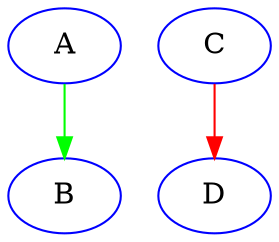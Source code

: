 digraph graph_03
{
	rankdir = TB

	node [color = blue]

	A -> B [color = green]
	C -> D [color = red]
}

